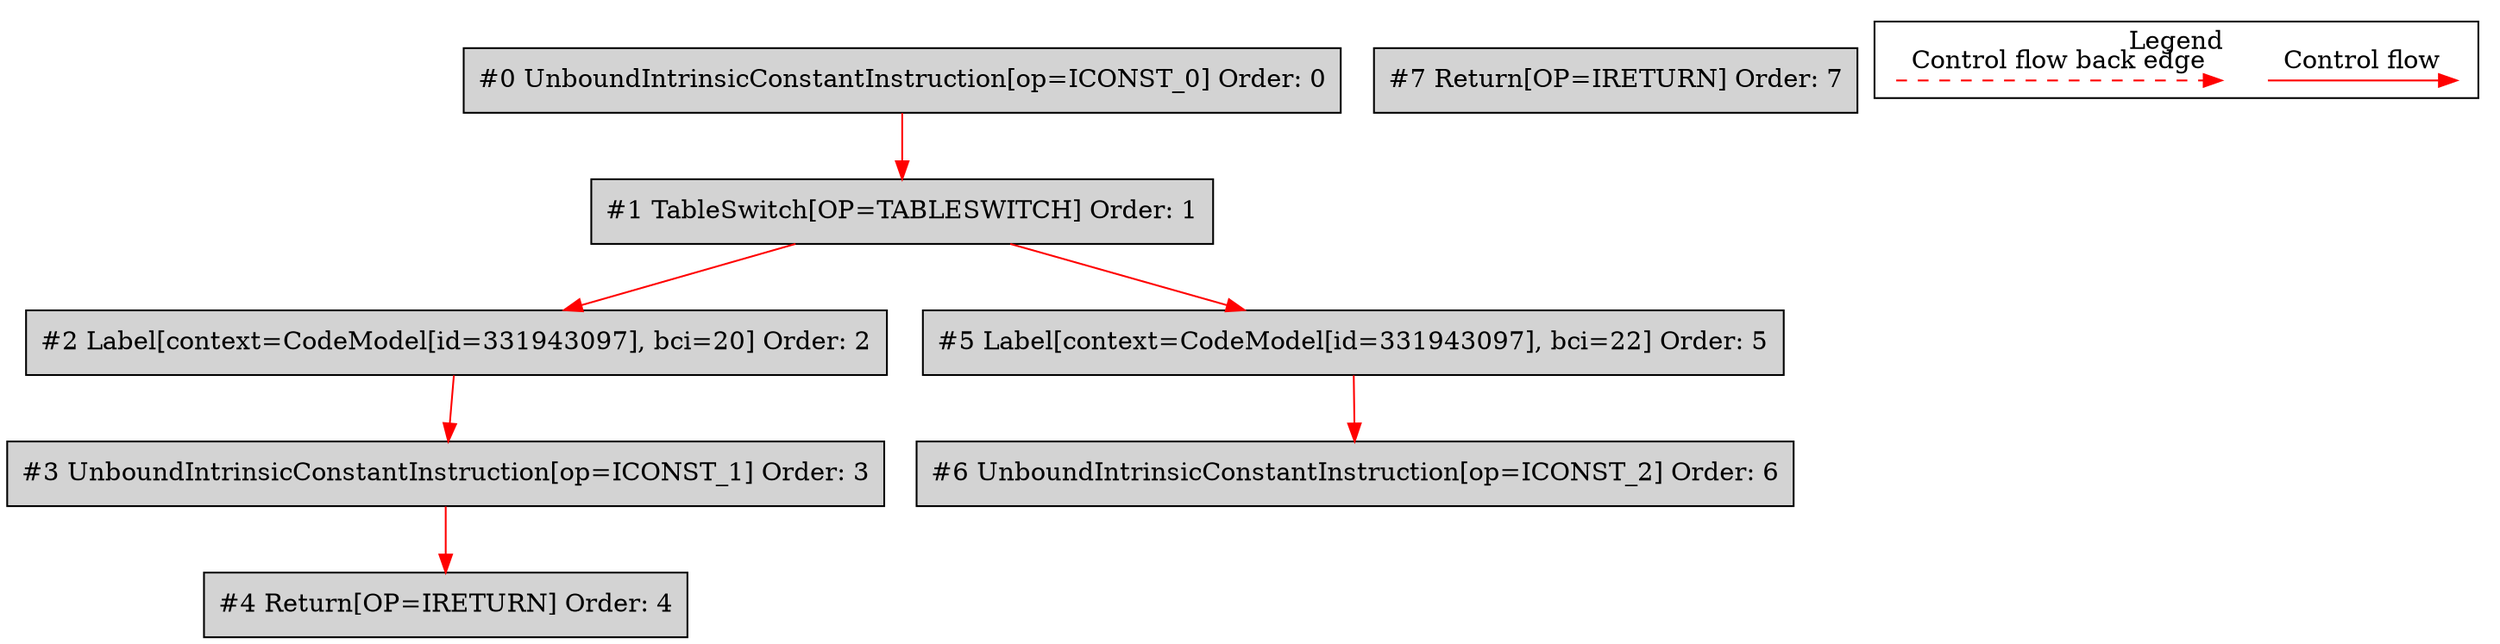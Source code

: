 digraph {
 node0[label="#0 UnboundIntrinsicConstantInstruction[op=ICONST_0] Order: 0", shape=box, fillcolor=lightgrey, style=filled];
 node1[label="#1 TableSwitch[OP=TABLESWITCH] Order: 1", shape=box, fillcolor=lightgrey, style=filled];
 node2[label="#2 Label[context=CodeModel[id=331943097], bci=20] Order: 2", shape=box, fillcolor=lightgrey, style=filled];
 node3[label="#3 UnboundIntrinsicConstantInstruction[op=ICONST_1] Order: 3", shape=box, fillcolor=lightgrey, style=filled];
 node4[label="#4 Return[OP=IRETURN] Order: 4", shape=box, fillcolor=lightgrey, style=filled];
 node5[label="#5 Label[context=CodeModel[id=331943097], bci=22] Order: 5", shape=box, fillcolor=lightgrey, style=filled];
 node6[label="#6 UnboundIntrinsicConstantInstruction[op=ICONST_2] Order: 6", shape=box, fillcolor=lightgrey, style=filled];
 node7[label="#7 Return[OP=IRETURN] Order: 7", shape=box, fillcolor=lightgrey, style=filled];
 node0 -> node1[color=red];
 node1 -> node2[color=red];
 node2 -> node3[color=red];
 node3 -> node4[color=red];
 node1 -> node5[color=red];
 node5 -> node6[color=red];
 subgraph cluster_000 {
  label = "Legend";
  node [shape=point]
  {
   rank=same;
   c0 [style = invis];
   c1 [style = invis];
   c2 [style = invis];
   c3 [style = invis];
  }
  c0 -> c1 [label="Control flow", style=solid, color=red]
  c2 -> c3 [label="Control flow back edge", style=dashed, color=red]
 }

}

